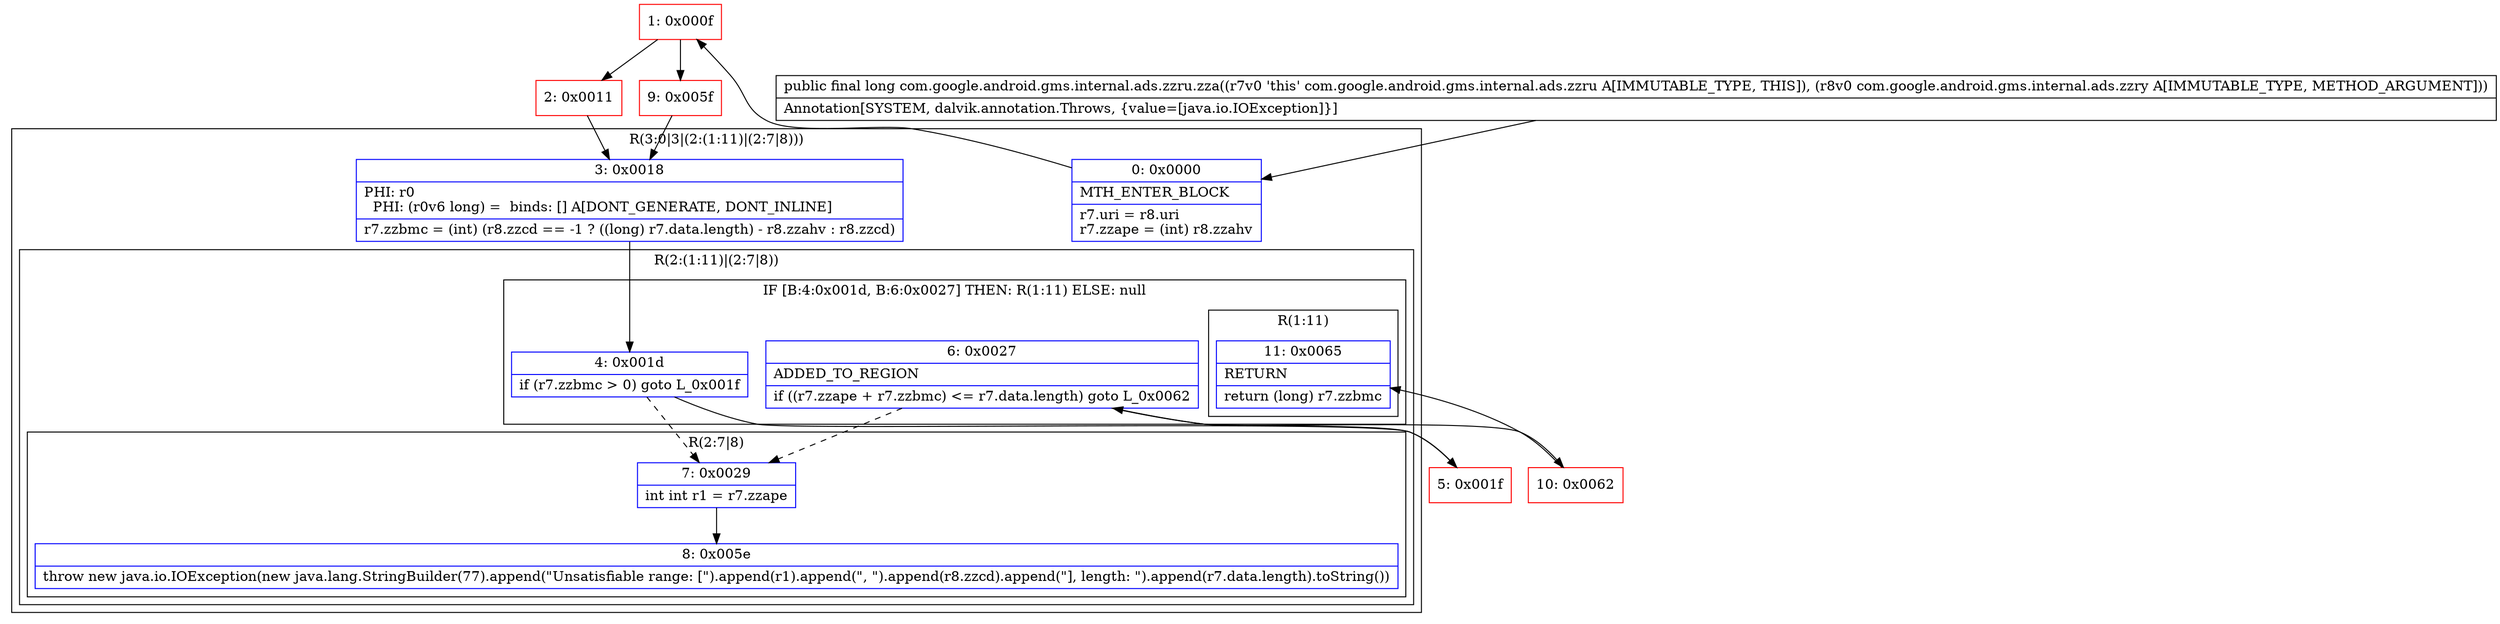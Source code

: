 digraph "CFG forcom.google.android.gms.internal.ads.zzru.zza(Lcom\/google\/android\/gms\/internal\/ads\/zzry;)J" {
subgraph cluster_Region_1319881765 {
label = "R(3:0|3|(2:(1:11)|(2:7|8)))";
node [shape=record,color=blue];
Node_0 [shape=record,label="{0\:\ 0x0000|MTH_ENTER_BLOCK\l|r7.uri = r8.uri\lr7.zzape = (int) r8.zzahv\l}"];
Node_3 [shape=record,label="{3\:\ 0x0018|PHI: r0 \l  PHI: (r0v6 long) =  binds: [] A[DONT_GENERATE, DONT_INLINE]\l|r7.zzbmc = (int) (r8.zzcd == \-1 ? ((long) r7.data.length) \- r8.zzahv : r8.zzcd)\l}"];
subgraph cluster_Region_668978327 {
label = "R(2:(1:11)|(2:7|8))";
node [shape=record,color=blue];
subgraph cluster_IfRegion_1030085865 {
label = "IF [B:4:0x001d, B:6:0x0027] THEN: R(1:11) ELSE: null";
node [shape=record,color=blue];
Node_4 [shape=record,label="{4\:\ 0x001d|if (r7.zzbmc \> 0) goto L_0x001f\l}"];
Node_6 [shape=record,label="{6\:\ 0x0027|ADDED_TO_REGION\l|if ((r7.zzape + r7.zzbmc) \<= r7.data.length) goto L_0x0062\l}"];
subgraph cluster_Region_666076913 {
label = "R(1:11)";
node [shape=record,color=blue];
Node_11 [shape=record,label="{11\:\ 0x0065|RETURN\l|return (long) r7.zzbmc\l}"];
}
}
subgraph cluster_Region_1816016147 {
label = "R(2:7|8)";
node [shape=record,color=blue];
Node_7 [shape=record,label="{7\:\ 0x0029|int int r1 = r7.zzape\l}"];
Node_8 [shape=record,label="{8\:\ 0x005e|throw new java.io.IOException(new java.lang.StringBuilder(77).append(\"Unsatisfiable range: [\").append(r1).append(\", \").append(r8.zzcd).append(\"], length: \").append(r7.data.length).toString())\l}"];
}
}
}
Node_1 [shape=record,color=red,label="{1\:\ 0x000f}"];
Node_2 [shape=record,color=red,label="{2\:\ 0x0011}"];
Node_5 [shape=record,color=red,label="{5\:\ 0x001f}"];
Node_9 [shape=record,color=red,label="{9\:\ 0x005f}"];
Node_10 [shape=record,color=red,label="{10\:\ 0x0062}"];
MethodNode[shape=record,label="{public final long com.google.android.gms.internal.ads.zzru.zza((r7v0 'this' com.google.android.gms.internal.ads.zzru A[IMMUTABLE_TYPE, THIS]), (r8v0 com.google.android.gms.internal.ads.zzry A[IMMUTABLE_TYPE, METHOD_ARGUMENT]))  | Annotation[SYSTEM, dalvik.annotation.Throws, \{value=[java.io.IOException]\}]\l}"];
MethodNode -> Node_0;
Node_0 -> Node_1;
Node_3 -> Node_4;
Node_4 -> Node_5;
Node_4 -> Node_7[style=dashed];
Node_6 -> Node_7[style=dashed];
Node_6 -> Node_10;
Node_7 -> Node_8;
Node_1 -> Node_2;
Node_1 -> Node_9;
Node_2 -> Node_3;
Node_5 -> Node_6;
Node_9 -> Node_3;
Node_10 -> Node_11;
}

